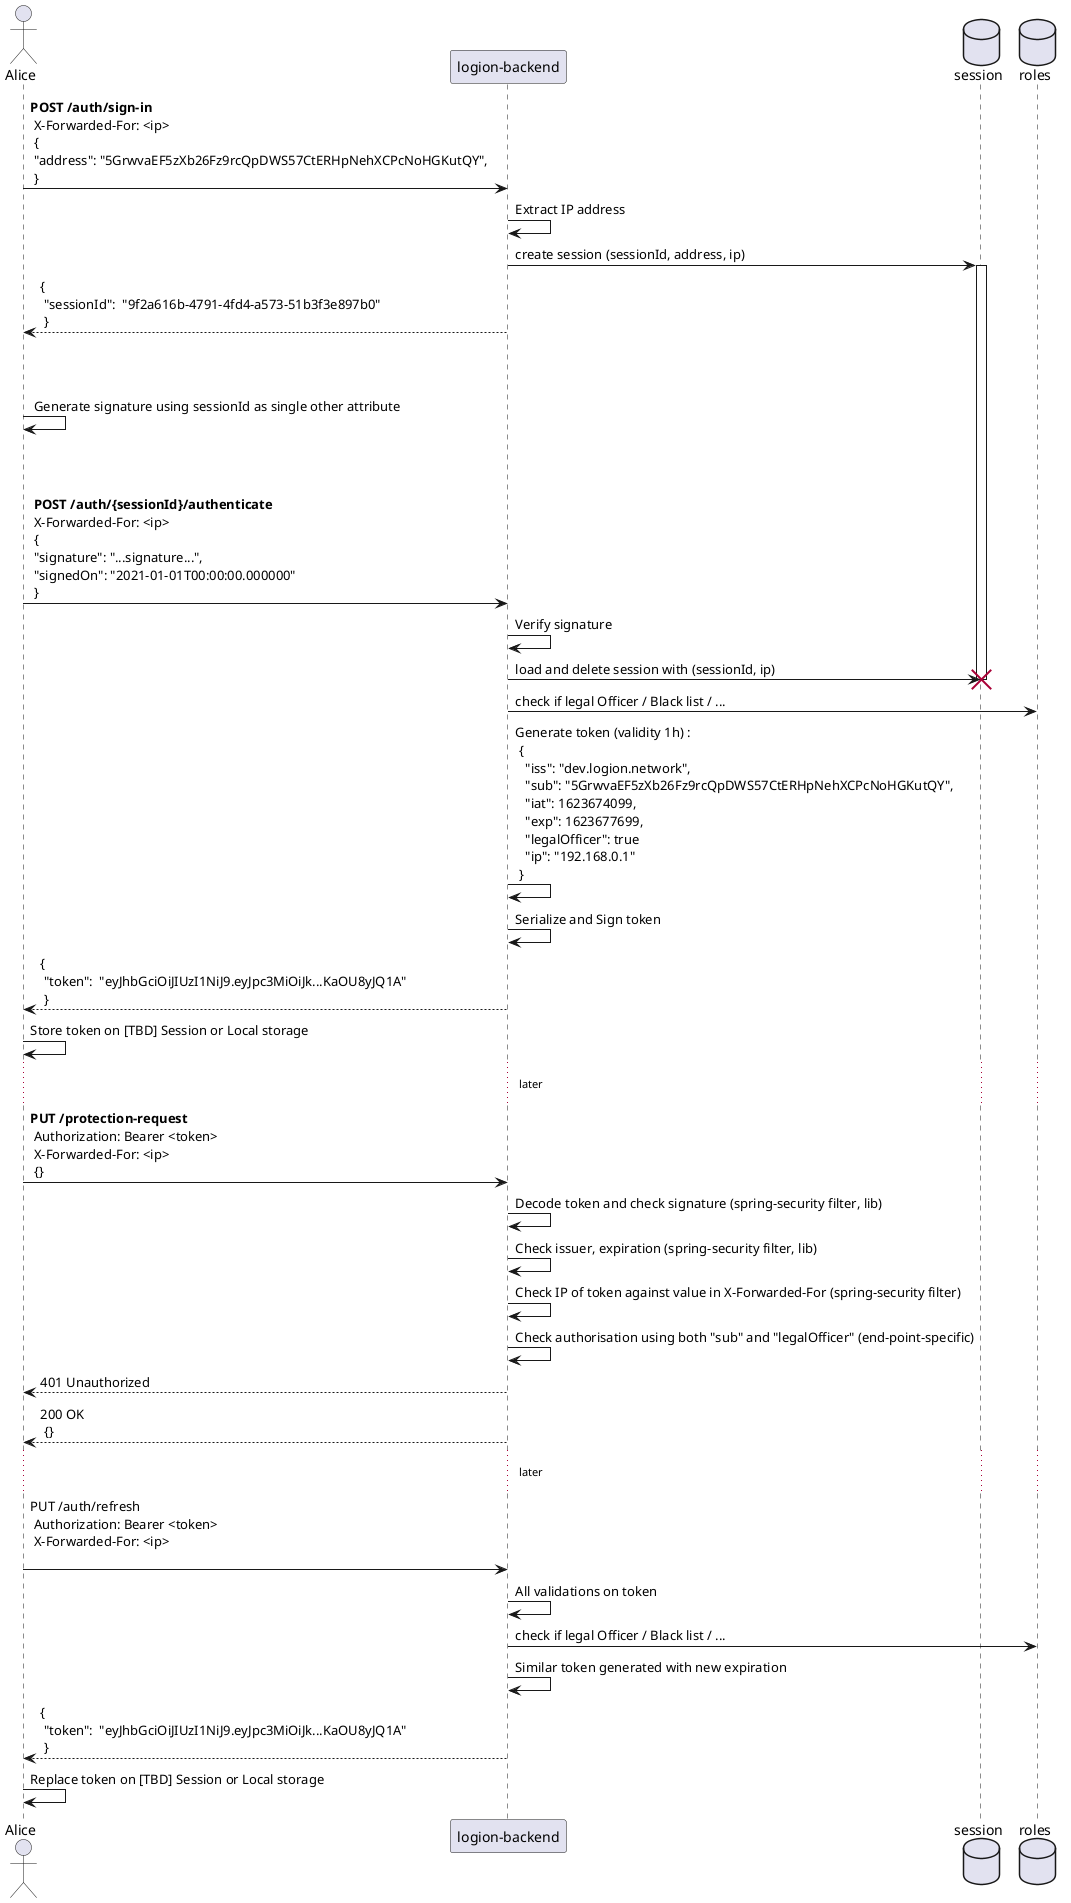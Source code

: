 @startuml
'https://plantuml.com/sequence-diagram

actor Alice
participant logion_backend as "logion-backend"
database    session
database    roles
Alice -> logion_backend: **POST /auth/sign-in** \n \
X-Forwarded-For: <ip> \n \
{ \n \
"address": "5GrwvaEF5zXb26Fz9rcQpDWS57CtERHpNehXCPcNoHGKutQY", \n \
}
logion_backend -> logion_backend: Extract IP address
logion_backend -> session: create session (sessionId, address, ip)
activate session
logion_backend --> Alice: { \n "sessionId":  "9f2a616b-4791-4fd4-a573-51b3f3e897b0" \n }
Alice -> Alice:  \n \n \n Generate signature using sessionId as single other attribute
Alice -> logion_backend: \n \n \n **POST /auth/{sessionId}/authenticate** \n \
X-Forwarded-For: <ip> \n \
{ \n \
"signature": "...signature...", \n \
"signedOn": "2021-01-01T00:00:00.000000" \n \
}
logion_backend -> logion_backend: Verify signature
logion_backend -> session: load and delete session with (sessionId, ip)
destroy session
logion_backend -> roles: check if legal Officer / Black list / ...
logion_backend -> logion_backend: Generate token (validity 1h) : \n \
{ \n \
  "iss": "dev.logion.network", \n \
  "sub": "5GrwvaEF5zXb26Fz9rcQpDWS57CtERHpNehXCPcNoHGKutQY", \n \
  "iat": 1623674099, \n \
  "exp": 1623677699, \n \
  "legalOfficer": true \n \
  "ip": "192.168.0.1" \n \
}
logion_backend -> logion_backend: Serialize and Sign token
logion_backend --> Alice: { \n "token":  "eyJhbGciOiJIUzI1NiJ9.eyJpc3MiOiJk...KaOU8yJQ1A" \n }
Alice -> Alice: Store token on [TBD] Session or Local storage
... later ...
Alice -> logion_backend: **PUT /protection-request** \n \
Authorization: Bearer <token> \n \
X-Forwarded-For: <ip> \n \
{}
logion_backend -> logion_backend: Decode token and check signature (spring-security filter, lib)
logion_backend -> logion_backend: Check issuer, expiration (spring-security filter, lib)
logion_backend -> logion_backend: Check IP of token against value in X-Forwarded-For (spring-security filter)
logion_backend -> logion_backend: Check authorisation using both "sub" and "legalOfficer" (end-point-specific)
logion_backend --> Alice: 401 Unauthorized
logion_backend --> Alice: 200 OK \n \
{}
... later ...
Alice -> logion_backend: PUT /auth/refresh \n \
Authorization: Bearer <token> \n \
X-Forwarded-For: <ip> \n
logion_backend -> logion_backend: All validations on token
logion_backend -> roles: check if legal Officer / Black list / ...
logion_backend -> logion_backend: Similar token generated with new expiration
logion_backend --> Alice: { \n "token":  "eyJhbGciOiJIUzI1NiJ9.eyJpc3MiOiJk...KaOU8yJQ1A" \n }
Alice -> Alice: Replace token on [TBD] Session or Local storage


@enduml